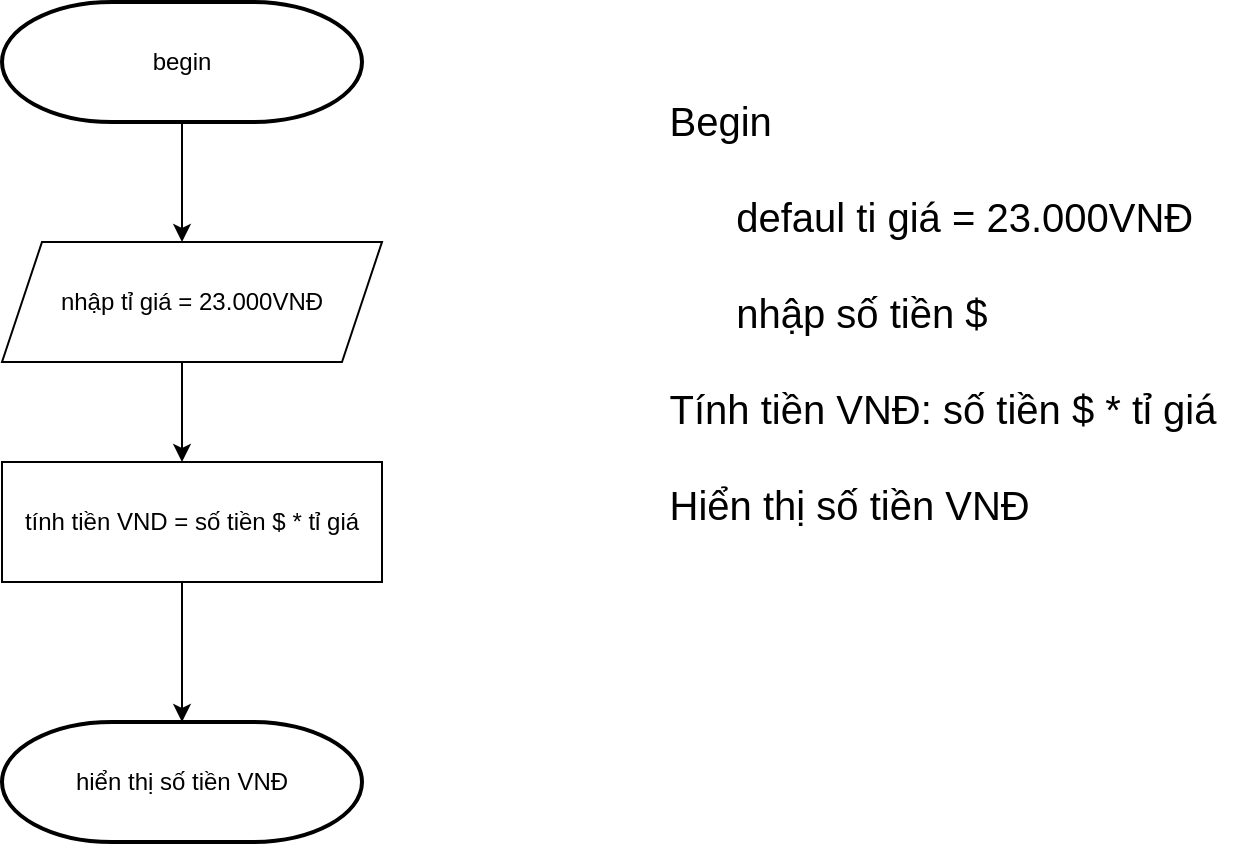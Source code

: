 <mxfile version="26.1.0">
  <diagram name="Page-1" id="jVQG9EFV49fkV_LqojIw">
    <mxGraphModel grid="1" page="1" gridSize="10" guides="1" tooltips="1" connect="1" arrows="1" fold="1" pageScale="1" pageWidth="850" pageHeight="1100" math="0" shadow="0">
      <root>
        <mxCell id="0" />
        <mxCell id="1" parent="0" />
        <mxCell id="HL-qOeNZT9fH51Z7DGAq-5" style="edgeStyle=orthogonalEdgeStyle;rounded=0;orthogonalLoop=1;jettySize=auto;html=1;" edge="1" parent="1">
          <mxGeometry relative="1" as="geometry">
            <mxPoint x="280" y="90" as="targetPoint" />
            <mxPoint x="280" y="90" as="sourcePoint" />
          </mxGeometry>
        </mxCell>
        <mxCell id="HL-qOeNZT9fH51Z7DGAq-2" value="begin" style="strokeWidth=2;html=1;shape=mxgraph.flowchart.terminator;whiteSpace=wrap;" vertex="1" parent="1">
          <mxGeometry x="90" y="60" width="180" height="60" as="geometry" />
        </mxCell>
        <mxCell id="HL-qOeNZT9fH51Z7DGAq-3" value="" style="endArrow=classic;html=1;rounded=0;" edge="1" parent="1">
          <mxGeometry width="50" height="50" relative="1" as="geometry">
            <mxPoint x="180" y="120" as="sourcePoint" />
            <mxPoint x="180" y="180" as="targetPoint" />
          </mxGeometry>
        </mxCell>
        <mxCell id="HL-qOeNZT9fH51Z7DGAq-4" value="nhập tỉ giá = 23.000VNĐ" style="shape=parallelogram;perimeter=parallelogramPerimeter;whiteSpace=wrap;html=1;fixedSize=1;" vertex="1" parent="1">
          <mxGeometry x="90" y="180" width="190" height="60" as="geometry" />
        </mxCell>
        <mxCell id="h1uWdvI1dNLHIp3eHkmX-1" value="" style="endArrow=classic;html=1;rounded=0;" edge="1" parent="1">
          <mxGeometry width="50" height="50" relative="1" as="geometry">
            <mxPoint x="180" y="240" as="sourcePoint" />
            <mxPoint x="180" y="290" as="targetPoint" />
          </mxGeometry>
        </mxCell>
        <mxCell id="h1uWdvI1dNLHIp3eHkmX-2" value="tính tiền VND = số tiền $ * tỉ giá" style="rounded=0;whiteSpace=wrap;html=1;" vertex="1" parent="1">
          <mxGeometry x="90" y="290" width="190" height="60" as="geometry" />
        </mxCell>
        <mxCell id="h1uWdvI1dNLHIp3eHkmX-3" value="" style="endArrow=classic;html=1;rounded=0;" edge="1" parent="1">
          <mxGeometry width="50" height="50" relative="1" as="geometry">
            <mxPoint x="180" y="350" as="sourcePoint" />
            <mxPoint x="180" y="420" as="targetPoint" />
          </mxGeometry>
        </mxCell>
        <mxCell id="h1uWdvI1dNLHIp3eHkmX-4" value="hiển thị số tiền VNĐ" style="strokeWidth=2;html=1;shape=mxgraph.flowchart.terminator;whiteSpace=wrap;" vertex="1" parent="1">
          <mxGeometry x="90" y="420" width="180" height="60" as="geometry" />
        </mxCell>
        <mxCell id="h1uWdvI1dNLHIp3eHkmX-5" value="&lt;div style=&quot;text-align: left;&quot;&gt;&lt;span style=&quot;background-color: transparent; color: light-dark(rgb(0, 0, 0), rgb(255, 255, 255));&quot;&gt;&lt;font style=&quot;font-size: 20px;&quot;&gt;Begin&lt;br&gt;&lt;br&gt;&amp;nbsp; &amp;nbsp; &amp;nbsp; defaul ti giá = 23.000VNĐ&lt;br&gt;&lt;br&gt;&amp;nbsp; &amp;nbsp; &amp;nbsp; nhập số tiền $&lt;br&gt;&lt;br&gt;Tính tiền VNĐ: số tiền $ * tỉ giá&lt;br&gt;&lt;br&gt;Hiển thị số tiền VNĐ&lt;/font&gt;&lt;/span&gt;&lt;/div&gt;" style="text;html=1;align=center;verticalAlign=middle;resizable=0;points=[];autosize=1;strokeColor=none;fillColor=none;" vertex="1" parent="1">
          <mxGeometry x="410" y="100" width="300" height="230" as="geometry" />
        </mxCell>
      </root>
    </mxGraphModel>
  </diagram>
</mxfile>
